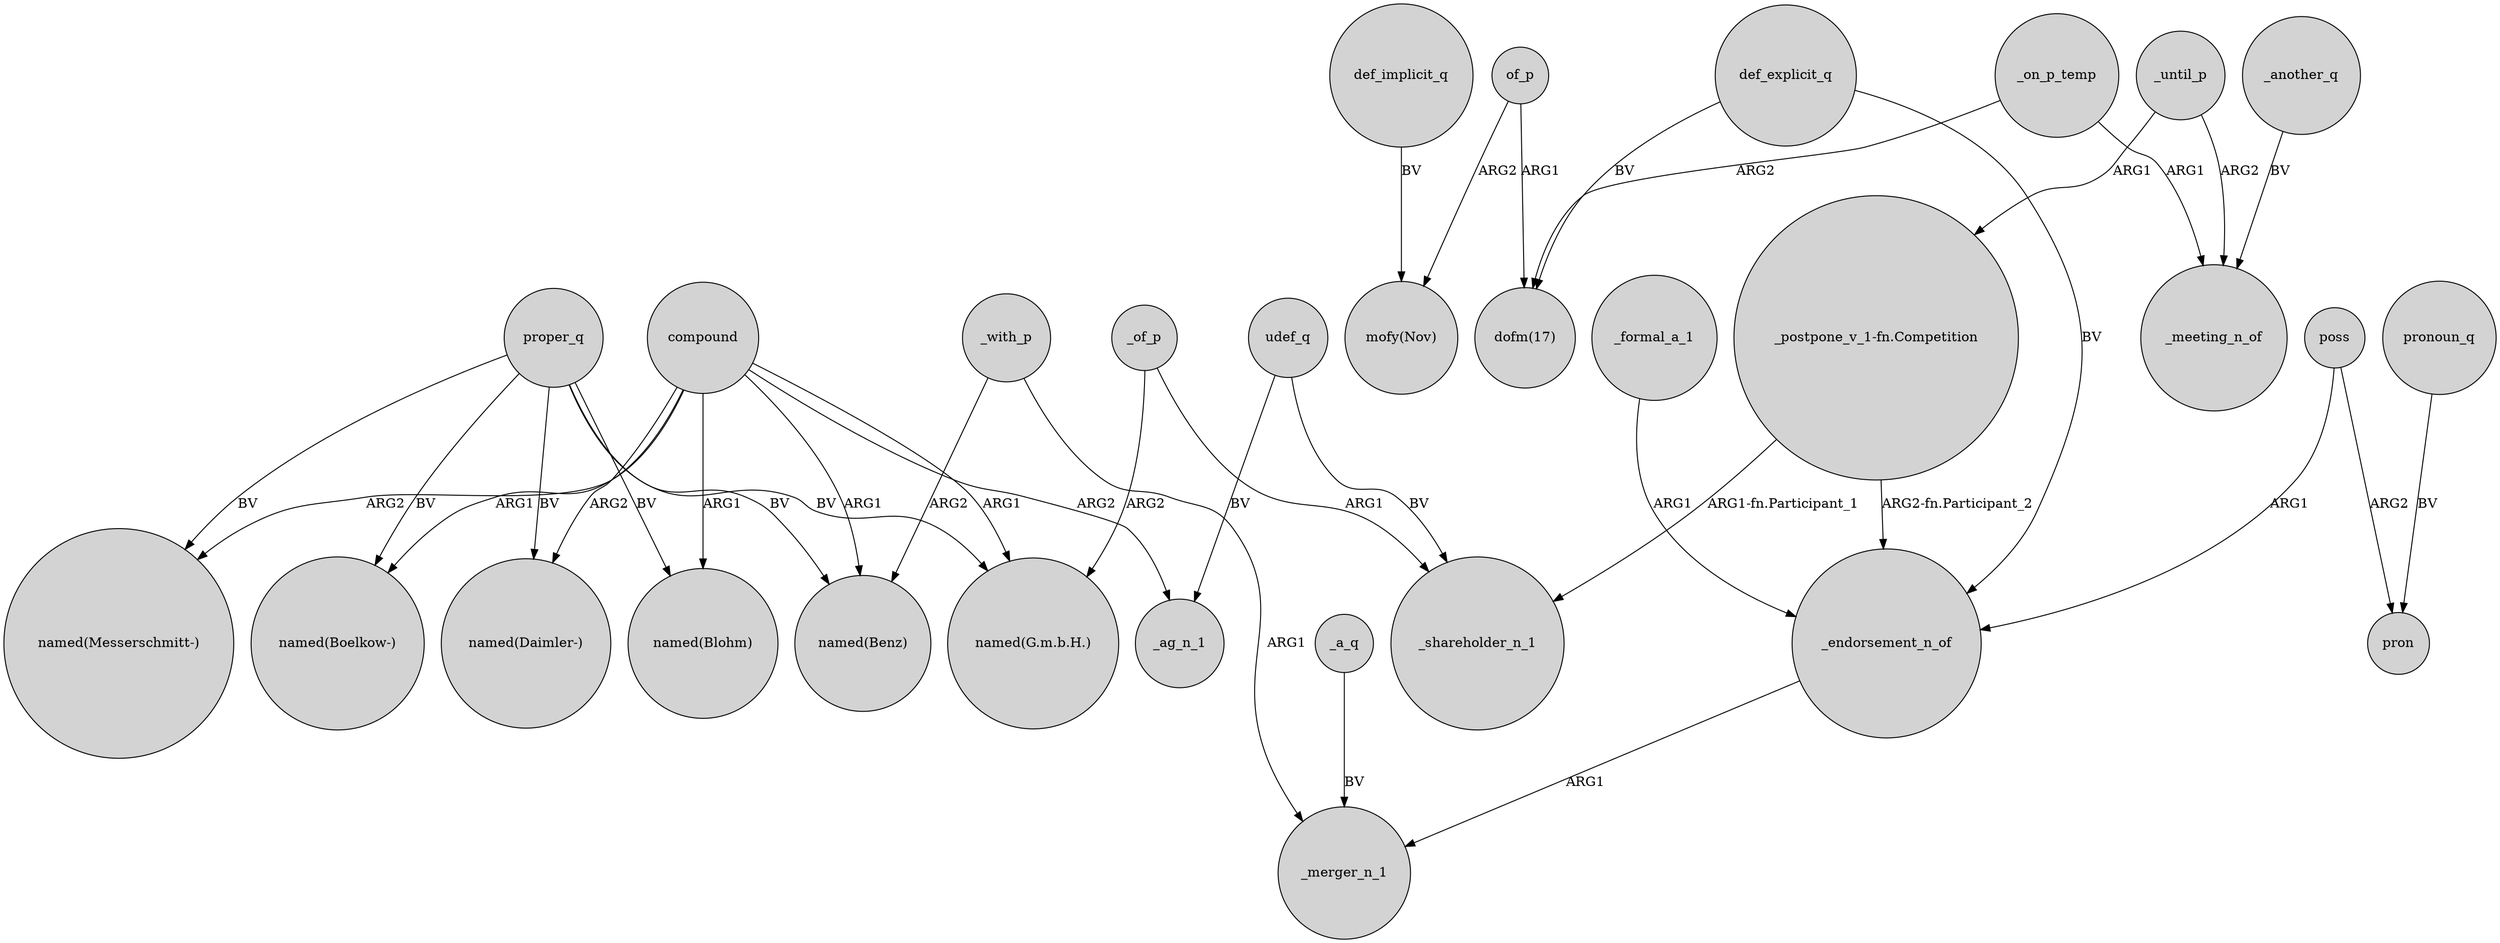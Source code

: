 digraph {
	node [shape=circle style=filled]
	proper_q -> "named(Boelkow-)" [label=BV]
	compound -> "named(Boelkow-)" [label=ARG1]
	_on_p_temp -> "dofm(17)" [label=ARG2]
	compound -> "named(Blohm)" [label=ARG1]
	of_p -> "mofy(Nov)" [label=ARG2]
	compound -> "named(Benz)" [label=ARG1]
	compound -> "named(Messerschmitt-)" [label=ARG2]
	udef_q -> _shareholder_n_1 [label=BV]
	def_explicit_q -> "dofm(17)" [label=BV]
	_of_p -> "named(G.m.b.H.)" [label=ARG2]
	_a_q -> _merger_n_1 [label=BV]
	proper_q -> "named(Messerschmitt-)" [label=BV]
	proper_q -> "named(Blohm)" [label=BV]
	compound -> _ag_n_1 [label=ARG2]
	poss -> _endorsement_n_of [label=ARG1]
	_until_p -> "_postpone_v_1-fn.Competition" [label=ARG1]
	_formal_a_1 -> _endorsement_n_of [label=ARG1]
	pronoun_q -> pron [label=BV]
	poss -> pron [label=ARG2]
	proper_q -> "named(Benz)" [label=BV]
	_on_p_temp -> _meeting_n_of [label=ARG1]
	_with_p -> _merger_n_1 [label=ARG1]
	_another_q -> _meeting_n_of [label=BV]
	compound -> "named(G.m.b.H.)" [label=ARG1]
	_of_p -> _shareholder_n_1 [label=ARG1]
	of_p -> "dofm(17)" [label=ARG1]
	def_explicit_q -> _endorsement_n_of [label=BV]
	_endorsement_n_of -> _merger_n_1 [label=ARG1]
	udef_q -> _ag_n_1 [label=BV]
	"_postpone_v_1-fn.Competition" -> _shareholder_n_1 [label="ARG1-fn.Participant_1"]
	_until_p -> _meeting_n_of [label=ARG2]
	def_implicit_q -> "mofy(Nov)" [label=BV]
	proper_q -> "named(Daimler-)" [label=BV]
	compound -> "named(Daimler-)" [label=ARG2]
	"_postpone_v_1-fn.Competition" -> _endorsement_n_of [label="ARG2-fn.Participant_2"]
	_with_p -> "named(Benz)" [label=ARG2]
	proper_q -> "named(G.m.b.H.)" [label=BV]
}
